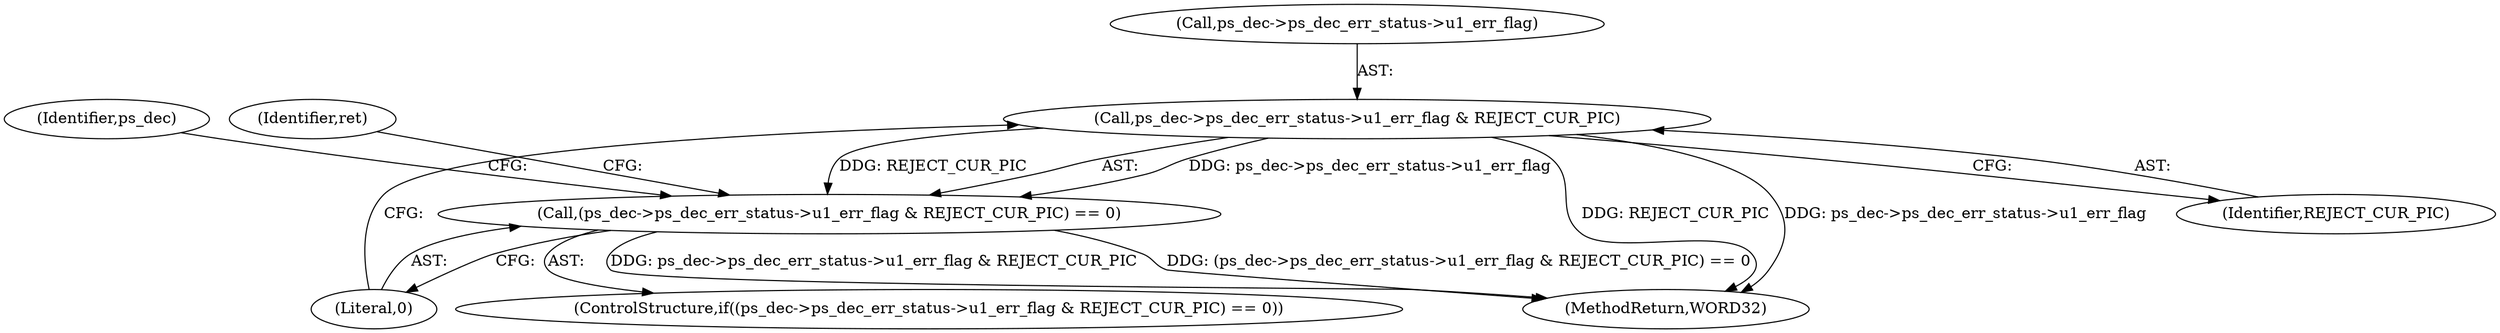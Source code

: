digraph "0_Android_326fe991a4b7971e8aeaf4ac775491dd8abd85bb@pointer" {
"1001852" [label="(Call,ps_dec->ps_dec_err_status->u1_err_flag & REJECT_CUR_PIC)"];
"1001851" [label="(Call,(ps_dec->ps_dec_err_status->u1_err_flag & REJECT_CUR_PIC) == 0)"];
"1001853" [label="(Call,ps_dec->ps_dec_err_status->u1_err_flag)"];
"1001875" [label="(Identifier,ps_dec)"];
"1002147" [label="(MethodReturn,WORD32)"];
"1001858" [label="(Identifier,REJECT_CUR_PIC)"];
"1001859" [label="(Literal,0)"];
"1001851" [label="(Call,(ps_dec->ps_dec_err_status->u1_err_flag & REJECT_CUR_PIC) == 0)"];
"1001850" [label="(ControlStructure,if((ps_dec->ps_dec_err_status->u1_err_flag & REJECT_CUR_PIC) == 0))"];
"1001852" [label="(Call,ps_dec->ps_dec_err_status->u1_err_flag & REJECT_CUR_PIC)"];
"1001862" [label="(Identifier,ret)"];
"1001852" -> "1001851"  [label="AST: "];
"1001852" -> "1001858"  [label="CFG: "];
"1001853" -> "1001852"  [label="AST: "];
"1001858" -> "1001852"  [label="AST: "];
"1001859" -> "1001852"  [label="CFG: "];
"1001852" -> "1002147"  [label="DDG: REJECT_CUR_PIC"];
"1001852" -> "1002147"  [label="DDG: ps_dec->ps_dec_err_status->u1_err_flag"];
"1001852" -> "1001851"  [label="DDG: ps_dec->ps_dec_err_status->u1_err_flag"];
"1001852" -> "1001851"  [label="DDG: REJECT_CUR_PIC"];
"1001851" -> "1001850"  [label="AST: "];
"1001851" -> "1001859"  [label="CFG: "];
"1001859" -> "1001851"  [label="AST: "];
"1001862" -> "1001851"  [label="CFG: "];
"1001875" -> "1001851"  [label="CFG: "];
"1001851" -> "1002147"  [label="DDG: (ps_dec->ps_dec_err_status->u1_err_flag & REJECT_CUR_PIC) == 0"];
"1001851" -> "1002147"  [label="DDG: ps_dec->ps_dec_err_status->u1_err_flag & REJECT_CUR_PIC"];
}
